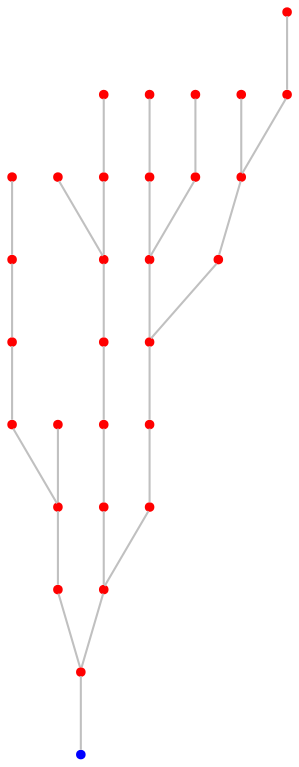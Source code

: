 graph {
	0 [color=blue pos="1.979435071843978,1.5742047155980643!" shape=point]
	2 [color=red pos="2.1585922198672307,1.5740068359803354!" shape=point]
	2 -- 0 [color=gray]
	1 [color=red pos="2.250894338403999,1.2133269455425237!" shape=point]
	1 -- 2 [color=gray]
	17 [color=red pos="2.1190075477576116,2.0191101250921304!" shape=point]
	17 -- 2 [color=gray]
	5 [color=red pos="2.4759989906307927,2.4243357136839596!" shape=point]
	5 -- 17 [color=gray]
	3 [color=red pos="1.705723880372469,2.37465778197004!" shape=point]
	3 -- 17 [color=gray]
	25 [color=red pos="1.5577336383698235,1.9773372132534148!" shape=point]
	25 -- 3 [color=gray]
	29 [color=red pos="1.1666371174082846,2.0183896644993604!" shape=point]
	29 -- 25 [color=gray]
	18 [color=red pos="2.9233358622693517,1.0865943870759236!" shape=point]
	18 -- 1 [color=gray]
	7 [color=red pos="3.0290916497404647,0.9142835917497152!" shape=point]
	7 -- 18 [color=gray]
	22 [color=red pos="3.162624643334405,0.8039265303116379!" shape=point]
	22 -- 7 [color=gray]
	13 [color=red pos="3.271078670065101,0.6294273278789326!" shape=point]
	13 -- 22 [color=gray]
	28 [color=red pos="2.952607068301889,1.3988579970901927!" shape=point]
	28 -- 18 [color=gray]
	19 [color=red pos="2.578828314448993,0.22884809616423363!" shape=point]
	19 -- 13 [color=gray]
	6 [color=red pos="0.5592814537680502,1.3168949928416485!" shape=point]
	6 -- 29 [color=gray]
	4 [color=red pos="0.7616376137782876,1.1230132751712878!" shape=point]
	4 -- 6 [color=gray]
	11 [color=red pos="0.8221367591032616,0.8039042792820794!" shape=point]
	11 -- 4 [color=gray]
	26 [color=red pos="0.04249006098953689,1.3754403249549387!" shape=point]
	26 -- 6 [color=gray]
	23 [color=red pos="0.11370395668256394,2.075686557344756!" shape=point]
	23 -- 26 [color=gray]
	9 [color=red pos="3.3938786862556687,2.620666670423414!" shape=point]
	9 -- 5 [color=gray]
	15 [color=red pos="3.9272247087939975,2.9461236218993094!" shape=point]
	15 -- 9 [color=gray]
	27 [color=red pos="3.6271946166416544,3.2930997345974355!" shape=point]
	27 -- 15 [color=gray]
	24 [color=red pos="3.8873023612638224,3.4791180056024915!" shape=point]
	24 -- 27 [color=gray]
	14 [color=red pos="2.9933700750061707,3.7752709271826124!" shape=point]
	14 -- 27 [color=gray]
	16 [color=red pos="2.8728319679051815,3.93830863585373!" shape=point]
	16 -- 14 [color=gray]
	10 [color=red pos="0.8703058075790344,3.0105314110646275!" shape=point]
	10 -- 29 [color=gray]
	12 [color=red pos="0.8250887718162523,3.1424727175793516!" shape=point]
	12 -- 10 [color=gray]
	8 [color=red pos="0.52361630086659,3.529303241727414!" shape=point]
	8 -- 12 [color=gray]
	21 [color=red pos="1.6114651332727052,3.530003766740726!" shape=point]
	21 -- 12 [color=gray]
	20 [color=red pos="1.2964424848264358,3.95707153623132!" shape=point]
	20 -- 21 [color=gray]
}
